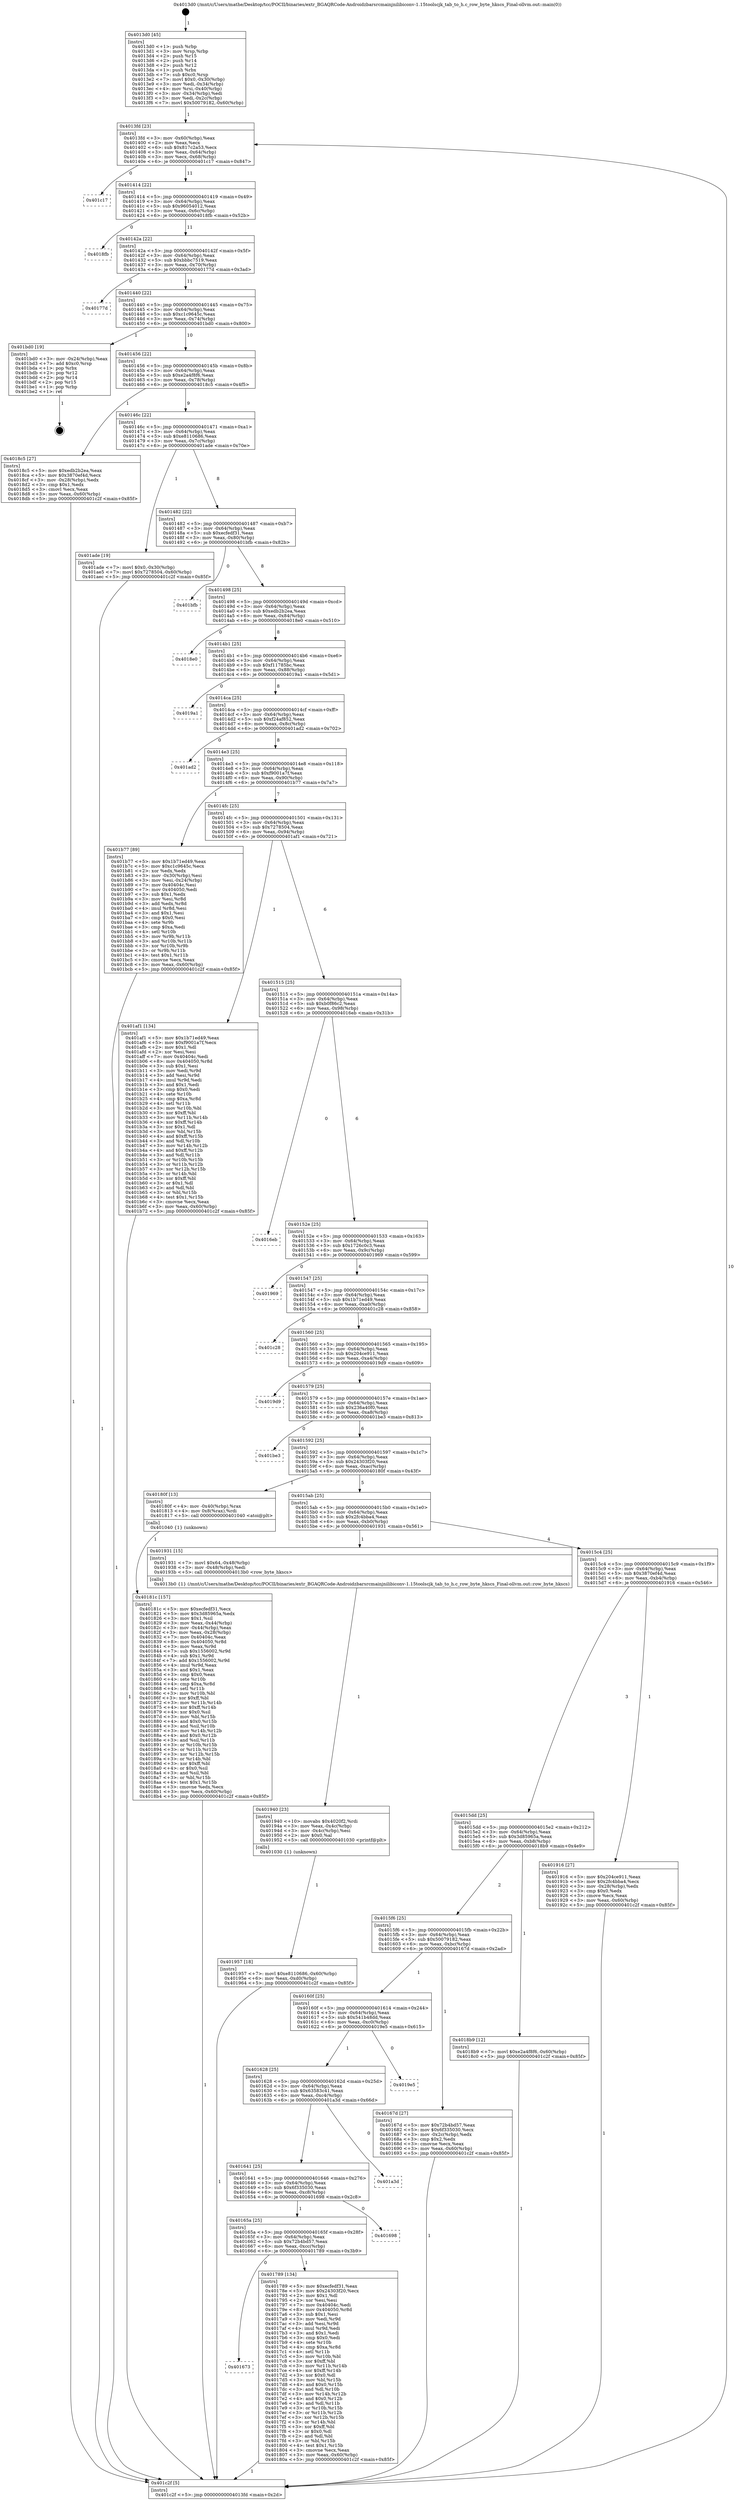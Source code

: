 digraph "0x4013d0" {
  label = "0x4013d0 (/mnt/c/Users/mathe/Desktop/tcc/POCII/binaries/extr_BGAQRCode-Androidzbarsrcmainjnilibiconv-1.15toolscjk_tab_to_h.c_row_byte_hkscs_Final-ollvm.out::main(0))"
  labelloc = "t"
  node[shape=record]

  Entry [label="",width=0.3,height=0.3,shape=circle,fillcolor=black,style=filled]
  "0x4013fd" [label="{
     0x4013fd [23]\l
     | [instrs]\l
     &nbsp;&nbsp;0x4013fd \<+3\>: mov -0x60(%rbp),%eax\l
     &nbsp;&nbsp;0x401400 \<+2\>: mov %eax,%ecx\l
     &nbsp;&nbsp;0x401402 \<+6\>: sub $0x817c2a53,%ecx\l
     &nbsp;&nbsp;0x401408 \<+3\>: mov %eax,-0x64(%rbp)\l
     &nbsp;&nbsp;0x40140b \<+3\>: mov %ecx,-0x68(%rbp)\l
     &nbsp;&nbsp;0x40140e \<+6\>: je 0000000000401c17 \<main+0x847\>\l
  }"]
  "0x401c17" [label="{
     0x401c17\l
  }", style=dashed]
  "0x401414" [label="{
     0x401414 [22]\l
     | [instrs]\l
     &nbsp;&nbsp;0x401414 \<+5\>: jmp 0000000000401419 \<main+0x49\>\l
     &nbsp;&nbsp;0x401419 \<+3\>: mov -0x64(%rbp),%eax\l
     &nbsp;&nbsp;0x40141c \<+5\>: sub $0x96054012,%eax\l
     &nbsp;&nbsp;0x401421 \<+3\>: mov %eax,-0x6c(%rbp)\l
     &nbsp;&nbsp;0x401424 \<+6\>: je 00000000004018fb \<main+0x52b\>\l
  }"]
  Exit [label="",width=0.3,height=0.3,shape=circle,fillcolor=black,style=filled,peripheries=2]
  "0x4018fb" [label="{
     0x4018fb\l
  }", style=dashed]
  "0x40142a" [label="{
     0x40142a [22]\l
     | [instrs]\l
     &nbsp;&nbsp;0x40142a \<+5\>: jmp 000000000040142f \<main+0x5f\>\l
     &nbsp;&nbsp;0x40142f \<+3\>: mov -0x64(%rbp),%eax\l
     &nbsp;&nbsp;0x401432 \<+5\>: sub $0xbbbc7519,%eax\l
     &nbsp;&nbsp;0x401437 \<+3\>: mov %eax,-0x70(%rbp)\l
     &nbsp;&nbsp;0x40143a \<+6\>: je 000000000040177d \<main+0x3ad\>\l
  }"]
  "0x401957" [label="{
     0x401957 [18]\l
     | [instrs]\l
     &nbsp;&nbsp;0x401957 \<+7\>: movl $0xe8110686,-0x60(%rbp)\l
     &nbsp;&nbsp;0x40195e \<+6\>: mov %eax,-0xd0(%rbp)\l
     &nbsp;&nbsp;0x401964 \<+5\>: jmp 0000000000401c2f \<main+0x85f\>\l
  }"]
  "0x40177d" [label="{
     0x40177d\l
  }", style=dashed]
  "0x401440" [label="{
     0x401440 [22]\l
     | [instrs]\l
     &nbsp;&nbsp;0x401440 \<+5\>: jmp 0000000000401445 \<main+0x75\>\l
     &nbsp;&nbsp;0x401445 \<+3\>: mov -0x64(%rbp),%eax\l
     &nbsp;&nbsp;0x401448 \<+5\>: sub $0xc1c9645c,%eax\l
     &nbsp;&nbsp;0x40144d \<+3\>: mov %eax,-0x74(%rbp)\l
     &nbsp;&nbsp;0x401450 \<+6\>: je 0000000000401bd0 \<main+0x800\>\l
  }"]
  "0x401940" [label="{
     0x401940 [23]\l
     | [instrs]\l
     &nbsp;&nbsp;0x401940 \<+10\>: movabs $0x4020f2,%rdi\l
     &nbsp;&nbsp;0x40194a \<+3\>: mov %eax,-0x4c(%rbp)\l
     &nbsp;&nbsp;0x40194d \<+3\>: mov -0x4c(%rbp),%esi\l
     &nbsp;&nbsp;0x401950 \<+2\>: mov $0x0,%al\l
     &nbsp;&nbsp;0x401952 \<+5\>: call 0000000000401030 \<printf@plt\>\l
     | [calls]\l
     &nbsp;&nbsp;0x401030 \{1\} (unknown)\l
  }"]
  "0x401bd0" [label="{
     0x401bd0 [19]\l
     | [instrs]\l
     &nbsp;&nbsp;0x401bd0 \<+3\>: mov -0x24(%rbp),%eax\l
     &nbsp;&nbsp;0x401bd3 \<+7\>: add $0xc0,%rsp\l
     &nbsp;&nbsp;0x401bda \<+1\>: pop %rbx\l
     &nbsp;&nbsp;0x401bdb \<+2\>: pop %r12\l
     &nbsp;&nbsp;0x401bdd \<+2\>: pop %r14\l
     &nbsp;&nbsp;0x401bdf \<+2\>: pop %r15\l
     &nbsp;&nbsp;0x401be1 \<+1\>: pop %rbp\l
     &nbsp;&nbsp;0x401be2 \<+1\>: ret\l
  }"]
  "0x401456" [label="{
     0x401456 [22]\l
     | [instrs]\l
     &nbsp;&nbsp;0x401456 \<+5\>: jmp 000000000040145b \<main+0x8b\>\l
     &nbsp;&nbsp;0x40145b \<+3\>: mov -0x64(%rbp),%eax\l
     &nbsp;&nbsp;0x40145e \<+5\>: sub $0xe2a4f8f6,%eax\l
     &nbsp;&nbsp;0x401463 \<+3\>: mov %eax,-0x78(%rbp)\l
     &nbsp;&nbsp;0x401466 \<+6\>: je 00000000004018c5 \<main+0x4f5\>\l
  }"]
  "0x40181c" [label="{
     0x40181c [157]\l
     | [instrs]\l
     &nbsp;&nbsp;0x40181c \<+5\>: mov $0xecfedf31,%ecx\l
     &nbsp;&nbsp;0x401821 \<+5\>: mov $0x3d85965a,%edx\l
     &nbsp;&nbsp;0x401826 \<+3\>: mov $0x1,%sil\l
     &nbsp;&nbsp;0x401829 \<+3\>: mov %eax,-0x44(%rbp)\l
     &nbsp;&nbsp;0x40182c \<+3\>: mov -0x44(%rbp),%eax\l
     &nbsp;&nbsp;0x40182f \<+3\>: mov %eax,-0x28(%rbp)\l
     &nbsp;&nbsp;0x401832 \<+7\>: mov 0x40404c,%eax\l
     &nbsp;&nbsp;0x401839 \<+8\>: mov 0x404050,%r8d\l
     &nbsp;&nbsp;0x401841 \<+3\>: mov %eax,%r9d\l
     &nbsp;&nbsp;0x401844 \<+7\>: sub $0x1556002,%r9d\l
     &nbsp;&nbsp;0x40184b \<+4\>: sub $0x1,%r9d\l
     &nbsp;&nbsp;0x40184f \<+7\>: add $0x1556002,%r9d\l
     &nbsp;&nbsp;0x401856 \<+4\>: imul %r9d,%eax\l
     &nbsp;&nbsp;0x40185a \<+3\>: and $0x1,%eax\l
     &nbsp;&nbsp;0x40185d \<+3\>: cmp $0x0,%eax\l
     &nbsp;&nbsp;0x401860 \<+4\>: sete %r10b\l
     &nbsp;&nbsp;0x401864 \<+4\>: cmp $0xa,%r8d\l
     &nbsp;&nbsp;0x401868 \<+4\>: setl %r11b\l
     &nbsp;&nbsp;0x40186c \<+3\>: mov %r10b,%bl\l
     &nbsp;&nbsp;0x40186f \<+3\>: xor $0xff,%bl\l
     &nbsp;&nbsp;0x401872 \<+3\>: mov %r11b,%r14b\l
     &nbsp;&nbsp;0x401875 \<+4\>: xor $0xff,%r14b\l
     &nbsp;&nbsp;0x401879 \<+4\>: xor $0x0,%sil\l
     &nbsp;&nbsp;0x40187d \<+3\>: mov %bl,%r15b\l
     &nbsp;&nbsp;0x401880 \<+4\>: and $0x0,%r15b\l
     &nbsp;&nbsp;0x401884 \<+3\>: and %sil,%r10b\l
     &nbsp;&nbsp;0x401887 \<+3\>: mov %r14b,%r12b\l
     &nbsp;&nbsp;0x40188a \<+4\>: and $0x0,%r12b\l
     &nbsp;&nbsp;0x40188e \<+3\>: and %sil,%r11b\l
     &nbsp;&nbsp;0x401891 \<+3\>: or %r10b,%r15b\l
     &nbsp;&nbsp;0x401894 \<+3\>: or %r11b,%r12b\l
     &nbsp;&nbsp;0x401897 \<+3\>: xor %r12b,%r15b\l
     &nbsp;&nbsp;0x40189a \<+3\>: or %r14b,%bl\l
     &nbsp;&nbsp;0x40189d \<+3\>: xor $0xff,%bl\l
     &nbsp;&nbsp;0x4018a0 \<+4\>: or $0x0,%sil\l
     &nbsp;&nbsp;0x4018a4 \<+3\>: and %sil,%bl\l
     &nbsp;&nbsp;0x4018a7 \<+3\>: or %bl,%r15b\l
     &nbsp;&nbsp;0x4018aa \<+4\>: test $0x1,%r15b\l
     &nbsp;&nbsp;0x4018ae \<+3\>: cmovne %edx,%ecx\l
     &nbsp;&nbsp;0x4018b1 \<+3\>: mov %ecx,-0x60(%rbp)\l
     &nbsp;&nbsp;0x4018b4 \<+5\>: jmp 0000000000401c2f \<main+0x85f\>\l
  }"]
  "0x4018c5" [label="{
     0x4018c5 [27]\l
     | [instrs]\l
     &nbsp;&nbsp;0x4018c5 \<+5\>: mov $0xedb2b2ea,%eax\l
     &nbsp;&nbsp;0x4018ca \<+5\>: mov $0x3870ef4d,%ecx\l
     &nbsp;&nbsp;0x4018cf \<+3\>: mov -0x28(%rbp),%edx\l
     &nbsp;&nbsp;0x4018d2 \<+3\>: cmp $0x1,%edx\l
     &nbsp;&nbsp;0x4018d5 \<+3\>: cmovl %ecx,%eax\l
     &nbsp;&nbsp;0x4018d8 \<+3\>: mov %eax,-0x60(%rbp)\l
     &nbsp;&nbsp;0x4018db \<+5\>: jmp 0000000000401c2f \<main+0x85f\>\l
  }"]
  "0x40146c" [label="{
     0x40146c [22]\l
     | [instrs]\l
     &nbsp;&nbsp;0x40146c \<+5\>: jmp 0000000000401471 \<main+0xa1\>\l
     &nbsp;&nbsp;0x401471 \<+3\>: mov -0x64(%rbp),%eax\l
     &nbsp;&nbsp;0x401474 \<+5\>: sub $0xe8110686,%eax\l
     &nbsp;&nbsp;0x401479 \<+3\>: mov %eax,-0x7c(%rbp)\l
     &nbsp;&nbsp;0x40147c \<+6\>: je 0000000000401ade \<main+0x70e\>\l
  }"]
  "0x401673" [label="{
     0x401673\l
  }", style=dashed]
  "0x401ade" [label="{
     0x401ade [19]\l
     | [instrs]\l
     &nbsp;&nbsp;0x401ade \<+7\>: movl $0x0,-0x30(%rbp)\l
     &nbsp;&nbsp;0x401ae5 \<+7\>: movl $0x7278504,-0x60(%rbp)\l
     &nbsp;&nbsp;0x401aec \<+5\>: jmp 0000000000401c2f \<main+0x85f\>\l
  }"]
  "0x401482" [label="{
     0x401482 [22]\l
     | [instrs]\l
     &nbsp;&nbsp;0x401482 \<+5\>: jmp 0000000000401487 \<main+0xb7\>\l
     &nbsp;&nbsp;0x401487 \<+3\>: mov -0x64(%rbp),%eax\l
     &nbsp;&nbsp;0x40148a \<+5\>: sub $0xecfedf31,%eax\l
     &nbsp;&nbsp;0x40148f \<+3\>: mov %eax,-0x80(%rbp)\l
     &nbsp;&nbsp;0x401492 \<+6\>: je 0000000000401bfb \<main+0x82b\>\l
  }"]
  "0x401789" [label="{
     0x401789 [134]\l
     | [instrs]\l
     &nbsp;&nbsp;0x401789 \<+5\>: mov $0xecfedf31,%eax\l
     &nbsp;&nbsp;0x40178e \<+5\>: mov $0x24303f20,%ecx\l
     &nbsp;&nbsp;0x401793 \<+2\>: mov $0x1,%dl\l
     &nbsp;&nbsp;0x401795 \<+2\>: xor %esi,%esi\l
     &nbsp;&nbsp;0x401797 \<+7\>: mov 0x40404c,%edi\l
     &nbsp;&nbsp;0x40179e \<+8\>: mov 0x404050,%r8d\l
     &nbsp;&nbsp;0x4017a6 \<+3\>: sub $0x1,%esi\l
     &nbsp;&nbsp;0x4017a9 \<+3\>: mov %edi,%r9d\l
     &nbsp;&nbsp;0x4017ac \<+3\>: add %esi,%r9d\l
     &nbsp;&nbsp;0x4017af \<+4\>: imul %r9d,%edi\l
     &nbsp;&nbsp;0x4017b3 \<+3\>: and $0x1,%edi\l
     &nbsp;&nbsp;0x4017b6 \<+3\>: cmp $0x0,%edi\l
     &nbsp;&nbsp;0x4017b9 \<+4\>: sete %r10b\l
     &nbsp;&nbsp;0x4017bd \<+4\>: cmp $0xa,%r8d\l
     &nbsp;&nbsp;0x4017c1 \<+4\>: setl %r11b\l
     &nbsp;&nbsp;0x4017c5 \<+3\>: mov %r10b,%bl\l
     &nbsp;&nbsp;0x4017c8 \<+3\>: xor $0xff,%bl\l
     &nbsp;&nbsp;0x4017cb \<+3\>: mov %r11b,%r14b\l
     &nbsp;&nbsp;0x4017ce \<+4\>: xor $0xff,%r14b\l
     &nbsp;&nbsp;0x4017d2 \<+3\>: xor $0x0,%dl\l
     &nbsp;&nbsp;0x4017d5 \<+3\>: mov %bl,%r15b\l
     &nbsp;&nbsp;0x4017d8 \<+4\>: and $0x0,%r15b\l
     &nbsp;&nbsp;0x4017dc \<+3\>: and %dl,%r10b\l
     &nbsp;&nbsp;0x4017df \<+3\>: mov %r14b,%r12b\l
     &nbsp;&nbsp;0x4017e2 \<+4\>: and $0x0,%r12b\l
     &nbsp;&nbsp;0x4017e6 \<+3\>: and %dl,%r11b\l
     &nbsp;&nbsp;0x4017e9 \<+3\>: or %r10b,%r15b\l
     &nbsp;&nbsp;0x4017ec \<+3\>: or %r11b,%r12b\l
     &nbsp;&nbsp;0x4017ef \<+3\>: xor %r12b,%r15b\l
     &nbsp;&nbsp;0x4017f2 \<+3\>: or %r14b,%bl\l
     &nbsp;&nbsp;0x4017f5 \<+3\>: xor $0xff,%bl\l
     &nbsp;&nbsp;0x4017f8 \<+3\>: or $0x0,%dl\l
     &nbsp;&nbsp;0x4017fb \<+2\>: and %dl,%bl\l
     &nbsp;&nbsp;0x4017fd \<+3\>: or %bl,%r15b\l
     &nbsp;&nbsp;0x401800 \<+4\>: test $0x1,%r15b\l
     &nbsp;&nbsp;0x401804 \<+3\>: cmovne %ecx,%eax\l
     &nbsp;&nbsp;0x401807 \<+3\>: mov %eax,-0x60(%rbp)\l
     &nbsp;&nbsp;0x40180a \<+5\>: jmp 0000000000401c2f \<main+0x85f\>\l
  }"]
  "0x401bfb" [label="{
     0x401bfb\l
  }", style=dashed]
  "0x401498" [label="{
     0x401498 [25]\l
     | [instrs]\l
     &nbsp;&nbsp;0x401498 \<+5\>: jmp 000000000040149d \<main+0xcd\>\l
     &nbsp;&nbsp;0x40149d \<+3\>: mov -0x64(%rbp),%eax\l
     &nbsp;&nbsp;0x4014a0 \<+5\>: sub $0xedb2b2ea,%eax\l
     &nbsp;&nbsp;0x4014a5 \<+6\>: mov %eax,-0x84(%rbp)\l
     &nbsp;&nbsp;0x4014ab \<+6\>: je 00000000004018e0 \<main+0x510\>\l
  }"]
  "0x40165a" [label="{
     0x40165a [25]\l
     | [instrs]\l
     &nbsp;&nbsp;0x40165a \<+5\>: jmp 000000000040165f \<main+0x28f\>\l
     &nbsp;&nbsp;0x40165f \<+3\>: mov -0x64(%rbp),%eax\l
     &nbsp;&nbsp;0x401662 \<+5\>: sub $0x72b4bd57,%eax\l
     &nbsp;&nbsp;0x401667 \<+6\>: mov %eax,-0xcc(%rbp)\l
     &nbsp;&nbsp;0x40166d \<+6\>: je 0000000000401789 \<main+0x3b9\>\l
  }"]
  "0x4018e0" [label="{
     0x4018e0\l
  }", style=dashed]
  "0x4014b1" [label="{
     0x4014b1 [25]\l
     | [instrs]\l
     &nbsp;&nbsp;0x4014b1 \<+5\>: jmp 00000000004014b6 \<main+0xe6\>\l
     &nbsp;&nbsp;0x4014b6 \<+3\>: mov -0x64(%rbp),%eax\l
     &nbsp;&nbsp;0x4014b9 \<+5\>: sub $0xf11785bc,%eax\l
     &nbsp;&nbsp;0x4014be \<+6\>: mov %eax,-0x88(%rbp)\l
     &nbsp;&nbsp;0x4014c4 \<+6\>: je 00000000004019a1 \<main+0x5d1\>\l
  }"]
  "0x401698" [label="{
     0x401698\l
  }", style=dashed]
  "0x4019a1" [label="{
     0x4019a1\l
  }", style=dashed]
  "0x4014ca" [label="{
     0x4014ca [25]\l
     | [instrs]\l
     &nbsp;&nbsp;0x4014ca \<+5\>: jmp 00000000004014cf \<main+0xff\>\l
     &nbsp;&nbsp;0x4014cf \<+3\>: mov -0x64(%rbp),%eax\l
     &nbsp;&nbsp;0x4014d2 \<+5\>: sub $0xf24af852,%eax\l
     &nbsp;&nbsp;0x4014d7 \<+6\>: mov %eax,-0x8c(%rbp)\l
     &nbsp;&nbsp;0x4014dd \<+6\>: je 0000000000401ad2 \<main+0x702\>\l
  }"]
  "0x401641" [label="{
     0x401641 [25]\l
     | [instrs]\l
     &nbsp;&nbsp;0x401641 \<+5\>: jmp 0000000000401646 \<main+0x276\>\l
     &nbsp;&nbsp;0x401646 \<+3\>: mov -0x64(%rbp),%eax\l
     &nbsp;&nbsp;0x401649 \<+5\>: sub $0x6f335030,%eax\l
     &nbsp;&nbsp;0x40164e \<+6\>: mov %eax,-0xc8(%rbp)\l
     &nbsp;&nbsp;0x401654 \<+6\>: je 0000000000401698 \<main+0x2c8\>\l
  }"]
  "0x401ad2" [label="{
     0x401ad2\l
  }", style=dashed]
  "0x4014e3" [label="{
     0x4014e3 [25]\l
     | [instrs]\l
     &nbsp;&nbsp;0x4014e3 \<+5\>: jmp 00000000004014e8 \<main+0x118\>\l
     &nbsp;&nbsp;0x4014e8 \<+3\>: mov -0x64(%rbp),%eax\l
     &nbsp;&nbsp;0x4014eb \<+5\>: sub $0xf9001a7f,%eax\l
     &nbsp;&nbsp;0x4014f0 \<+6\>: mov %eax,-0x90(%rbp)\l
     &nbsp;&nbsp;0x4014f6 \<+6\>: je 0000000000401b77 \<main+0x7a7\>\l
  }"]
  "0x401a3d" [label="{
     0x401a3d\l
  }", style=dashed]
  "0x401b77" [label="{
     0x401b77 [89]\l
     | [instrs]\l
     &nbsp;&nbsp;0x401b77 \<+5\>: mov $0x1b71ed49,%eax\l
     &nbsp;&nbsp;0x401b7c \<+5\>: mov $0xc1c9645c,%ecx\l
     &nbsp;&nbsp;0x401b81 \<+2\>: xor %edx,%edx\l
     &nbsp;&nbsp;0x401b83 \<+3\>: mov -0x30(%rbp),%esi\l
     &nbsp;&nbsp;0x401b86 \<+3\>: mov %esi,-0x24(%rbp)\l
     &nbsp;&nbsp;0x401b89 \<+7\>: mov 0x40404c,%esi\l
     &nbsp;&nbsp;0x401b90 \<+7\>: mov 0x404050,%edi\l
     &nbsp;&nbsp;0x401b97 \<+3\>: sub $0x1,%edx\l
     &nbsp;&nbsp;0x401b9a \<+3\>: mov %esi,%r8d\l
     &nbsp;&nbsp;0x401b9d \<+3\>: add %edx,%r8d\l
     &nbsp;&nbsp;0x401ba0 \<+4\>: imul %r8d,%esi\l
     &nbsp;&nbsp;0x401ba4 \<+3\>: and $0x1,%esi\l
     &nbsp;&nbsp;0x401ba7 \<+3\>: cmp $0x0,%esi\l
     &nbsp;&nbsp;0x401baa \<+4\>: sete %r9b\l
     &nbsp;&nbsp;0x401bae \<+3\>: cmp $0xa,%edi\l
     &nbsp;&nbsp;0x401bb1 \<+4\>: setl %r10b\l
     &nbsp;&nbsp;0x401bb5 \<+3\>: mov %r9b,%r11b\l
     &nbsp;&nbsp;0x401bb8 \<+3\>: and %r10b,%r11b\l
     &nbsp;&nbsp;0x401bbb \<+3\>: xor %r10b,%r9b\l
     &nbsp;&nbsp;0x401bbe \<+3\>: or %r9b,%r11b\l
     &nbsp;&nbsp;0x401bc1 \<+4\>: test $0x1,%r11b\l
     &nbsp;&nbsp;0x401bc5 \<+3\>: cmovne %ecx,%eax\l
     &nbsp;&nbsp;0x401bc8 \<+3\>: mov %eax,-0x60(%rbp)\l
     &nbsp;&nbsp;0x401bcb \<+5\>: jmp 0000000000401c2f \<main+0x85f\>\l
  }"]
  "0x4014fc" [label="{
     0x4014fc [25]\l
     | [instrs]\l
     &nbsp;&nbsp;0x4014fc \<+5\>: jmp 0000000000401501 \<main+0x131\>\l
     &nbsp;&nbsp;0x401501 \<+3\>: mov -0x64(%rbp),%eax\l
     &nbsp;&nbsp;0x401504 \<+5\>: sub $0x7278504,%eax\l
     &nbsp;&nbsp;0x401509 \<+6\>: mov %eax,-0x94(%rbp)\l
     &nbsp;&nbsp;0x40150f \<+6\>: je 0000000000401af1 \<main+0x721\>\l
  }"]
  "0x401628" [label="{
     0x401628 [25]\l
     | [instrs]\l
     &nbsp;&nbsp;0x401628 \<+5\>: jmp 000000000040162d \<main+0x25d\>\l
     &nbsp;&nbsp;0x40162d \<+3\>: mov -0x64(%rbp),%eax\l
     &nbsp;&nbsp;0x401630 \<+5\>: sub $0x63583c41,%eax\l
     &nbsp;&nbsp;0x401635 \<+6\>: mov %eax,-0xc4(%rbp)\l
     &nbsp;&nbsp;0x40163b \<+6\>: je 0000000000401a3d \<main+0x66d\>\l
  }"]
  "0x401af1" [label="{
     0x401af1 [134]\l
     | [instrs]\l
     &nbsp;&nbsp;0x401af1 \<+5\>: mov $0x1b71ed49,%eax\l
     &nbsp;&nbsp;0x401af6 \<+5\>: mov $0xf9001a7f,%ecx\l
     &nbsp;&nbsp;0x401afb \<+2\>: mov $0x1,%dl\l
     &nbsp;&nbsp;0x401afd \<+2\>: xor %esi,%esi\l
     &nbsp;&nbsp;0x401aff \<+7\>: mov 0x40404c,%edi\l
     &nbsp;&nbsp;0x401b06 \<+8\>: mov 0x404050,%r8d\l
     &nbsp;&nbsp;0x401b0e \<+3\>: sub $0x1,%esi\l
     &nbsp;&nbsp;0x401b11 \<+3\>: mov %edi,%r9d\l
     &nbsp;&nbsp;0x401b14 \<+3\>: add %esi,%r9d\l
     &nbsp;&nbsp;0x401b17 \<+4\>: imul %r9d,%edi\l
     &nbsp;&nbsp;0x401b1b \<+3\>: and $0x1,%edi\l
     &nbsp;&nbsp;0x401b1e \<+3\>: cmp $0x0,%edi\l
     &nbsp;&nbsp;0x401b21 \<+4\>: sete %r10b\l
     &nbsp;&nbsp;0x401b25 \<+4\>: cmp $0xa,%r8d\l
     &nbsp;&nbsp;0x401b29 \<+4\>: setl %r11b\l
     &nbsp;&nbsp;0x401b2d \<+3\>: mov %r10b,%bl\l
     &nbsp;&nbsp;0x401b30 \<+3\>: xor $0xff,%bl\l
     &nbsp;&nbsp;0x401b33 \<+3\>: mov %r11b,%r14b\l
     &nbsp;&nbsp;0x401b36 \<+4\>: xor $0xff,%r14b\l
     &nbsp;&nbsp;0x401b3a \<+3\>: xor $0x1,%dl\l
     &nbsp;&nbsp;0x401b3d \<+3\>: mov %bl,%r15b\l
     &nbsp;&nbsp;0x401b40 \<+4\>: and $0xff,%r15b\l
     &nbsp;&nbsp;0x401b44 \<+3\>: and %dl,%r10b\l
     &nbsp;&nbsp;0x401b47 \<+3\>: mov %r14b,%r12b\l
     &nbsp;&nbsp;0x401b4a \<+4\>: and $0xff,%r12b\l
     &nbsp;&nbsp;0x401b4e \<+3\>: and %dl,%r11b\l
     &nbsp;&nbsp;0x401b51 \<+3\>: or %r10b,%r15b\l
     &nbsp;&nbsp;0x401b54 \<+3\>: or %r11b,%r12b\l
     &nbsp;&nbsp;0x401b57 \<+3\>: xor %r12b,%r15b\l
     &nbsp;&nbsp;0x401b5a \<+3\>: or %r14b,%bl\l
     &nbsp;&nbsp;0x401b5d \<+3\>: xor $0xff,%bl\l
     &nbsp;&nbsp;0x401b60 \<+3\>: or $0x1,%dl\l
     &nbsp;&nbsp;0x401b63 \<+2\>: and %dl,%bl\l
     &nbsp;&nbsp;0x401b65 \<+3\>: or %bl,%r15b\l
     &nbsp;&nbsp;0x401b68 \<+4\>: test $0x1,%r15b\l
     &nbsp;&nbsp;0x401b6c \<+3\>: cmovne %ecx,%eax\l
     &nbsp;&nbsp;0x401b6f \<+3\>: mov %eax,-0x60(%rbp)\l
     &nbsp;&nbsp;0x401b72 \<+5\>: jmp 0000000000401c2f \<main+0x85f\>\l
  }"]
  "0x401515" [label="{
     0x401515 [25]\l
     | [instrs]\l
     &nbsp;&nbsp;0x401515 \<+5\>: jmp 000000000040151a \<main+0x14a\>\l
     &nbsp;&nbsp;0x40151a \<+3\>: mov -0x64(%rbp),%eax\l
     &nbsp;&nbsp;0x40151d \<+5\>: sub $0xb0f86c2,%eax\l
     &nbsp;&nbsp;0x401522 \<+6\>: mov %eax,-0x98(%rbp)\l
     &nbsp;&nbsp;0x401528 \<+6\>: je 00000000004016eb \<main+0x31b\>\l
  }"]
  "0x4019e5" [label="{
     0x4019e5\l
  }", style=dashed]
  "0x4016eb" [label="{
     0x4016eb\l
  }", style=dashed]
  "0x40152e" [label="{
     0x40152e [25]\l
     | [instrs]\l
     &nbsp;&nbsp;0x40152e \<+5\>: jmp 0000000000401533 \<main+0x163\>\l
     &nbsp;&nbsp;0x401533 \<+3\>: mov -0x64(%rbp),%eax\l
     &nbsp;&nbsp;0x401536 \<+5\>: sub $0x1726c0c3,%eax\l
     &nbsp;&nbsp;0x40153b \<+6\>: mov %eax,-0x9c(%rbp)\l
     &nbsp;&nbsp;0x401541 \<+6\>: je 0000000000401969 \<main+0x599\>\l
  }"]
  "0x4013d0" [label="{
     0x4013d0 [45]\l
     | [instrs]\l
     &nbsp;&nbsp;0x4013d0 \<+1\>: push %rbp\l
     &nbsp;&nbsp;0x4013d1 \<+3\>: mov %rsp,%rbp\l
     &nbsp;&nbsp;0x4013d4 \<+2\>: push %r15\l
     &nbsp;&nbsp;0x4013d6 \<+2\>: push %r14\l
     &nbsp;&nbsp;0x4013d8 \<+2\>: push %r12\l
     &nbsp;&nbsp;0x4013da \<+1\>: push %rbx\l
     &nbsp;&nbsp;0x4013db \<+7\>: sub $0xc0,%rsp\l
     &nbsp;&nbsp;0x4013e2 \<+7\>: movl $0x0,-0x30(%rbp)\l
     &nbsp;&nbsp;0x4013e9 \<+3\>: mov %edi,-0x34(%rbp)\l
     &nbsp;&nbsp;0x4013ec \<+4\>: mov %rsi,-0x40(%rbp)\l
     &nbsp;&nbsp;0x4013f0 \<+3\>: mov -0x34(%rbp),%edi\l
     &nbsp;&nbsp;0x4013f3 \<+3\>: mov %edi,-0x2c(%rbp)\l
     &nbsp;&nbsp;0x4013f6 \<+7\>: movl $0x50079182,-0x60(%rbp)\l
  }"]
  "0x401969" [label="{
     0x401969\l
  }", style=dashed]
  "0x401547" [label="{
     0x401547 [25]\l
     | [instrs]\l
     &nbsp;&nbsp;0x401547 \<+5\>: jmp 000000000040154c \<main+0x17c\>\l
     &nbsp;&nbsp;0x40154c \<+3\>: mov -0x64(%rbp),%eax\l
     &nbsp;&nbsp;0x40154f \<+5\>: sub $0x1b71ed49,%eax\l
     &nbsp;&nbsp;0x401554 \<+6\>: mov %eax,-0xa0(%rbp)\l
     &nbsp;&nbsp;0x40155a \<+6\>: je 0000000000401c28 \<main+0x858\>\l
  }"]
  "0x401c2f" [label="{
     0x401c2f [5]\l
     | [instrs]\l
     &nbsp;&nbsp;0x401c2f \<+5\>: jmp 00000000004013fd \<main+0x2d\>\l
  }"]
  "0x401c28" [label="{
     0x401c28\l
  }", style=dashed]
  "0x401560" [label="{
     0x401560 [25]\l
     | [instrs]\l
     &nbsp;&nbsp;0x401560 \<+5\>: jmp 0000000000401565 \<main+0x195\>\l
     &nbsp;&nbsp;0x401565 \<+3\>: mov -0x64(%rbp),%eax\l
     &nbsp;&nbsp;0x401568 \<+5\>: sub $0x204ce911,%eax\l
     &nbsp;&nbsp;0x40156d \<+6\>: mov %eax,-0xa4(%rbp)\l
     &nbsp;&nbsp;0x401573 \<+6\>: je 00000000004019d9 \<main+0x609\>\l
  }"]
  "0x40160f" [label="{
     0x40160f [25]\l
     | [instrs]\l
     &nbsp;&nbsp;0x40160f \<+5\>: jmp 0000000000401614 \<main+0x244\>\l
     &nbsp;&nbsp;0x401614 \<+3\>: mov -0x64(%rbp),%eax\l
     &nbsp;&nbsp;0x401617 \<+5\>: sub $0x541b48dd,%eax\l
     &nbsp;&nbsp;0x40161c \<+6\>: mov %eax,-0xc0(%rbp)\l
     &nbsp;&nbsp;0x401622 \<+6\>: je 00000000004019e5 \<main+0x615\>\l
  }"]
  "0x4019d9" [label="{
     0x4019d9\l
  }", style=dashed]
  "0x401579" [label="{
     0x401579 [25]\l
     | [instrs]\l
     &nbsp;&nbsp;0x401579 \<+5\>: jmp 000000000040157e \<main+0x1ae\>\l
     &nbsp;&nbsp;0x40157e \<+3\>: mov -0x64(%rbp),%eax\l
     &nbsp;&nbsp;0x401581 \<+5\>: sub $0x236a40f0,%eax\l
     &nbsp;&nbsp;0x401586 \<+6\>: mov %eax,-0xa8(%rbp)\l
     &nbsp;&nbsp;0x40158c \<+6\>: je 0000000000401be3 \<main+0x813\>\l
  }"]
  "0x40167d" [label="{
     0x40167d [27]\l
     | [instrs]\l
     &nbsp;&nbsp;0x40167d \<+5\>: mov $0x72b4bd57,%eax\l
     &nbsp;&nbsp;0x401682 \<+5\>: mov $0x6f335030,%ecx\l
     &nbsp;&nbsp;0x401687 \<+3\>: mov -0x2c(%rbp),%edx\l
     &nbsp;&nbsp;0x40168a \<+3\>: cmp $0x2,%edx\l
     &nbsp;&nbsp;0x40168d \<+3\>: cmovne %ecx,%eax\l
     &nbsp;&nbsp;0x401690 \<+3\>: mov %eax,-0x60(%rbp)\l
     &nbsp;&nbsp;0x401693 \<+5\>: jmp 0000000000401c2f \<main+0x85f\>\l
  }"]
  "0x401be3" [label="{
     0x401be3\l
  }", style=dashed]
  "0x401592" [label="{
     0x401592 [25]\l
     | [instrs]\l
     &nbsp;&nbsp;0x401592 \<+5\>: jmp 0000000000401597 \<main+0x1c7\>\l
     &nbsp;&nbsp;0x401597 \<+3\>: mov -0x64(%rbp),%eax\l
     &nbsp;&nbsp;0x40159a \<+5\>: sub $0x24303f20,%eax\l
     &nbsp;&nbsp;0x40159f \<+6\>: mov %eax,-0xac(%rbp)\l
     &nbsp;&nbsp;0x4015a5 \<+6\>: je 000000000040180f \<main+0x43f\>\l
  }"]
  "0x4015f6" [label="{
     0x4015f6 [25]\l
     | [instrs]\l
     &nbsp;&nbsp;0x4015f6 \<+5\>: jmp 00000000004015fb \<main+0x22b\>\l
     &nbsp;&nbsp;0x4015fb \<+3\>: mov -0x64(%rbp),%eax\l
     &nbsp;&nbsp;0x4015fe \<+5\>: sub $0x50079182,%eax\l
     &nbsp;&nbsp;0x401603 \<+6\>: mov %eax,-0xbc(%rbp)\l
     &nbsp;&nbsp;0x401609 \<+6\>: je 000000000040167d \<main+0x2ad\>\l
  }"]
  "0x40180f" [label="{
     0x40180f [13]\l
     | [instrs]\l
     &nbsp;&nbsp;0x40180f \<+4\>: mov -0x40(%rbp),%rax\l
     &nbsp;&nbsp;0x401813 \<+4\>: mov 0x8(%rax),%rdi\l
     &nbsp;&nbsp;0x401817 \<+5\>: call 0000000000401040 \<atoi@plt\>\l
     | [calls]\l
     &nbsp;&nbsp;0x401040 \{1\} (unknown)\l
  }"]
  "0x4015ab" [label="{
     0x4015ab [25]\l
     | [instrs]\l
     &nbsp;&nbsp;0x4015ab \<+5\>: jmp 00000000004015b0 \<main+0x1e0\>\l
     &nbsp;&nbsp;0x4015b0 \<+3\>: mov -0x64(%rbp),%eax\l
     &nbsp;&nbsp;0x4015b3 \<+5\>: sub $0x2fc4bba4,%eax\l
     &nbsp;&nbsp;0x4015b8 \<+6\>: mov %eax,-0xb0(%rbp)\l
     &nbsp;&nbsp;0x4015be \<+6\>: je 0000000000401931 \<main+0x561\>\l
  }"]
  "0x4018b9" [label="{
     0x4018b9 [12]\l
     | [instrs]\l
     &nbsp;&nbsp;0x4018b9 \<+7\>: movl $0xe2a4f8f6,-0x60(%rbp)\l
     &nbsp;&nbsp;0x4018c0 \<+5\>: jmp 0000000000401c2f \<main+0x85f\>\l
  }"]
  "0x401931" [label="{
     0x401931 [15]\l
     | [instrs]\l
     &nbsp;&nbsp;0x401931 \<+7\>: movl $0x64,-0x48(%rbp)\l
     &nbsp;&nbsp;0x401938 \<+3\>: mov -0x48(%rbp),%edi\l
     &nbsp;&nbsp;0x40193b \<+5\>: call 00000000004013b0 \<row_byte_hkscs\>\l
     | [calls]\l
     &nbsp;&nbsp;0x4013b0 \{1\} (/mnt/c/Users/mathe/Desktop/tcc/POCII/binaries/extr_BGAQRCode-Androidzbarsrcmainjnilibiconv-1.15toolscjk_tab_to_h.c_row_byte_hkscs_Final-ollvm.out::row_byte_hkscs)\l
  }"]
  "0x4015c4" [label="{
     0x4015c4 [25]\l
     | [instrs]\l
     &nbsp;&nbsp;0x4015c4 \<+5\>: jmp 00000000004015c9 \<main+0x1f9\>\l
     &nbsp;&nbsp;0x4015c9 \<+3\>: mov -0x64(%rbp),%eax\l
     &nbsp;&nbsp;0x4015cc \<+5\>: sub $0x3870ef4d,%eax\l
     &nbsp;&nbsp;0x4015d1 \<+6\>: mov %eax,-0xb4(%rbp)\l
     &nbsp;&nbsp;0x4015d7 \<+6\>: je 0000000000401916 \<main+0x546\>\l
  }"]
  "0x4015dd" [label="{
     0x4015dd [25]\l
     | [instrs]\l
     &nbsp;&nbsp;0x4015dd \<+5\>: jmp 00000000004015e2 \<main+0x212\>\l
     &nbsp;&nbsp;0x4015e2 \<+3\>: mov -0x64(%rbp),%eax\l
     &nbsp;&nbsp;0x4015e5 \<+5\>: sub $0x3d85965a,%eax\l
     &nbsp;&nbsp;0x4015ea \<+6\>: mov %eax,-0xb8(%rbp)\l
     &nbsp;&nbsp;0x4015f0 \<+6\>: je 00000000004018b9 \<main+0x4e9\>\l
  }"]
  "0x401916" [label="{
     0x401916 [27]\l
     | [instrs]\l
     &nbsp;&nbsp;0x401916 \<+5\>: mov $0x204ce911,%eax\l
     &nbsp;&nbsp;0x40191b \<+5\>: mov $0x2fc4bba4,%ecx\l
     &nbsp;&nbsp;0x401920 \<+3\>: mov -0x28(%rbp),%edx\l
     &nbsp;&nbsp;0x401923 \<+3\>: cmp $0x0,%edx\l
     &nbsp;&nbsp;0x401926 \<+3\>: cmove %ecx,%eax\l
     &nbsp;&nbsp;0x401929 \<+3\>: mov %eax,-0x60(%rbp)\l
     &nbsp;&nbsp;0x40192c \<+5\>: jmp 0000000000401c2f \<main+0x85f\>\l
  }"]
  Entry -> "0x4013d0" [label=" 1"]
  "0x4013fd" -> "0x401c17" [label=" 0"]
  "0x4013fd" -> "0x401414" [label=" 11"]
  "0x401bd0" -> Exit [label=" 1"]
  "0x401414" -> "0x4018fb" [label=" 0"]
  "0x401414" -> "0x40142a" [label=" 11"]
  "0x401b77" -> "0x401c2f" [label=" 1"]
  "0x40142a" -> "0x40177d" [label=" 0"]
  "0x40142a" -> "0x401440" [label=" 11"]
  "0x401af1" -> "0x401c2f" [label=" 1"]
  "0x401440" -> "0x401bd0" [label=" 1"]
  "0x401440" -> "0x401456" [label=" 10"]
  "0x401ade" -> "0x401c2f" [label=" 1"]
  "0x401456" -> "0x4018c5" [label=" 1"]
  "0x401456" -> "0x40146c" [label=" 9"]
  "0x401957" -> "0x401c2f" [label=" 1"]
  "0x40146c" -> "0x401ade" [label=" 1"]
  "0x40146c" -> "0x401482" [label=" 8"]
  "0x401940" -> "0x401957" [label=" 1"]
  "0x401482" -> "0x401bfb" [label=" 0"]
  "0x401482" -> "0x401498" [label=" 8"]
  "0x401931" -> "0x401940" [label=" 1"]
  "0x401498" -> "0x4018e0" [label=" 0"]
  "0x401498" -> "0x4014b1" [label=" 8"]
  "0x4018c5" -> "0x401c2f" [label=" 1"]
  "0x4014b1" -> "0x4019a1" [label=" 0"]
  "0x4014b1" -> "0x4014ca" [label=" 8"]
  "0x4018b9" -> "0x401c2f" [label=" 1"]
  "0x4014ca" -> "0x401ad2" [label=" 0"]
  "0x4014ca" -> "0x4014e3" [label=" 8"]
  "0x40180f" -> "0x40181c" [label=" 1"]
  "0x4014e3" -> "0x401b77" [label=" 1"]
  "0x4014e3" -> "0x4014fc" [label=" 7"]
  "0x401789" -> "0x401c2f" [label=" 1"]
  "0x4014fc" -> "0x401af1" [label=" 1"]
  "0x4014fc" -> "0x401515" [label=" 6"]
  "0x40165a" -> "0x401789" [label=" 1"]
  "0x401515" -> "0x4016eb" [label=" 0"]
  "0x401515" -> "0x40152e" [label=" 6"]
  "0x401916" -> "0x401c2f" [label=" 1"]
  "0x40152e" -> "0x401969" [label=" 0"]
  "0x40152e" -> "0x401547" [label=" 6"]
  "0x401641" -> "0x401698" [label=" 0"]
  "0x401547" -> "0x401c28" [label=" 0"]
  "0x401547" -> "0x401560" [label=" 6"]
  "0x40181c" -> "0x401c2f" [label=" 1"]
  "0x401560" -> "0x4019d9" [label=" 0"]
  "0x401560" -> "0x401579" [label=" 6"]
  "0x401628" -> "0x401641" [label=" 1"]
  "0x401579" -> "0x401be3" [label=" 0"]
  "0x401579" -> "0x401592" [label=" 6"]
  "0x401628" -> "0x401a3d" [label=" 0"]
  "0x401592" -> "0x40180f" [label=" 1"]
  "0x401592" -> "0x4015ab" [label=" 5"]
  "0x40160f" -> "0x401628" [label=" 1"]
  "0x4015ab" -> "0x401931" [label=" 1"]
  "0x4015ab" -> "0x4015c4" [label=" 4"]
  "0x40160f" -> "0x4019e5" [label=" 0"]
  "0x4015c4" -> "0x401916" [label=" 1"]
  "0x4015c4" -> "0x4015dd" [label=" 3"]
  "0x401641" -> "0x40165a" [label=" 1"]
  "0x4015dd" -> "0x4018b9" [label=" 1"]
  "0x4015dd" -> "0x4015f6" [label=" 2"]
  "0x40165a" -> "0x401673" [label=" 0"]
  "0x4015f6" -> "0x40167d" [label=" 1"]
  "0x4015f6" -> "0x40160f" [label=" 1"]
  "0x40167d" -> "0x401c2f" [label=" 1"]
  "0x4013d0" -> "0x4013fd" [label=" 1"]
  "0x401c2f" -> "0x4013fd" [label=" 10"]
}
